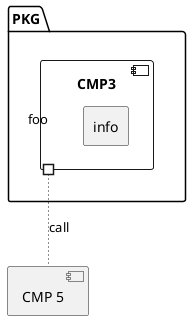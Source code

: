 {
  "sha1": "kivtumdwx00z1wwl68qtwhp3nbd7sir",
  "insertion": {
    "when": "2024-06-03T18:59:33.034Z",
    "user": "plantuml@gmail.com"
  }
}
@startuml
set separator none
package "PKG" {
component CMP3 as C3 {
rectangle "info"
}
}
 
component "CMP 5" as POS {
}
 
POS ~up~# "foo" C3 : call
 
@enduml
